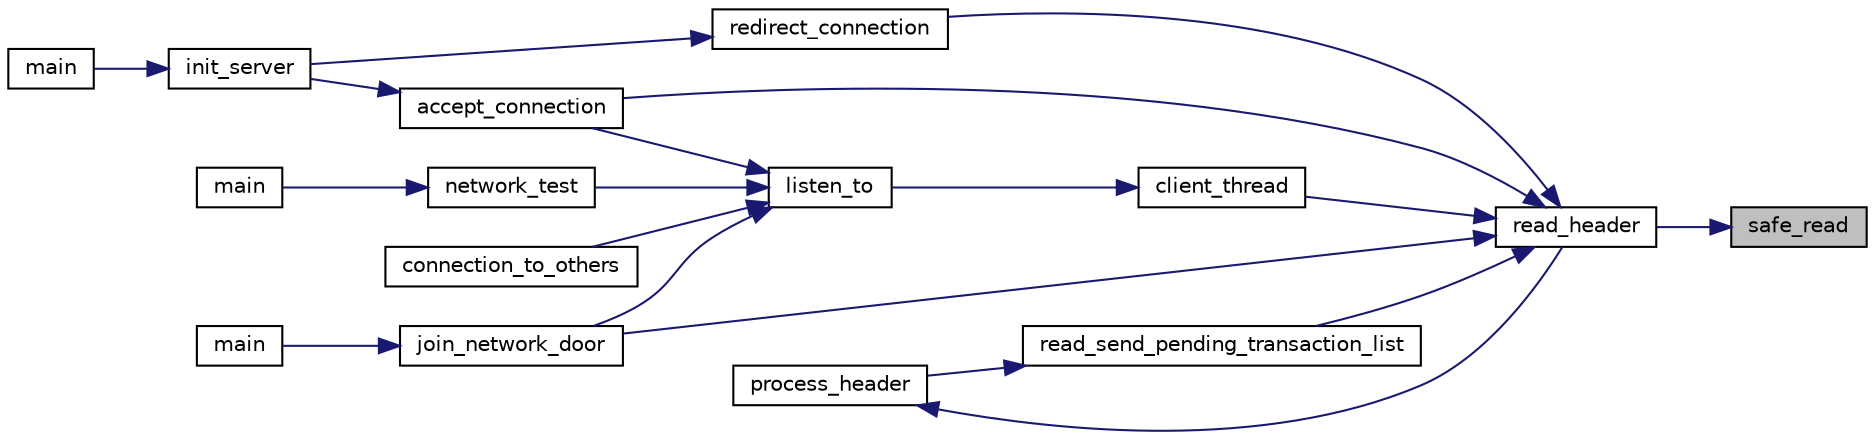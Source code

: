 digraph "safe_read"
{
 // LATEX_PDF_SIZE
  edge [fontname="Helvetica",fontsize="10",labelfontname="Helvetica",labelfontsize="10"];
  node [fontname="Helvetica",fontsize="10",shape=record];
  rankdir="RL";
  Node1 [label="safe_read",height=0.2,width=0.4,color="black", fillcolor="grey75", style="filled", fontcolor="black",tooltip="Reads safely in a file descriptor until '\\r\\n\\r\\n'."];
  Node1 -> Node2 [dir="back",color="midnightblue",fontsize="10",style="solid",fontname="Helvetica"];
  Node2 [label="read_header",height=0.2,width=0.4,color="black", fillcolor="white", style="filled",URL="$get__data_8h.html#a1f63104d8a019196f59d848bacafcaf0",tooltip="Waits a header in 'sockfd', reads it and processes it."];
  Node2 -> Node3 [dir="back",color="midnightblue",fontsize="10",style="solid",fontname="Helvetica"];
  Node3 [label="accept_connection",height=0.2,width=0.4,color="black", fillcolor="white", style="filled",URL="$server_8c.html#a51b8c8c4c2582cc90f8155bd9eaab4c0",tooltip=" "];
  Node3 -> Node4 [dir="back",color="midnightblue",fontsize="10",style="solid",fontname="Helvetica"];
  Node4 [label="init_server",height=0.2,width=0.4,color="black", fillcolor="white", style="filled",URL="$server_8h.html#a10fb306879537348fffef6ae68f70640",tooltip="Launches a server instance, connected to the peer-to-peer network 'hostname'."];
  Node4 -> Node5 [dir="back",color="midnightblue",fontsize="10",style="solid",fontname="Helvetica"];
  Node5 [label="main",height=0.2,width=0.4,color="black", fillcolor="white", style="filled",URL="$serverdoor_8c.html#ae66f6b31b5ad750f1fe042a706a4e3d4",tooltip=" "];
  Node2 -> Node6 [dir="back",color="midnightblue",fontsize="10",style="solid",fontname="Helvetica"];
  Node6 [label="client_thread",height=0.2,width=0.4,color="black", fillcolor="white", style="filled",URL="$network_2client_8h.html#a351b786eb662460f254da2ff204fcfcc",tooltip="Create a client thread."];
  Node6 -> Node7 [dir="back",color="midnightblue",fontsize="10",style="solid",fontname="Helvetica"];
  Node7 [label="listen_to",height=0.2,width=0.4,color="black", fillcolor="white", style="filled",URL="$network_2client_8h.html#a7be5d0a5ee88cfd1a654fc4813273708",tooltip="Tries to connect to the peer-to-peer network via a node in the Node structure."];
  Node7 -> Node3 [dir="back",color="midnightblue",fontsize="10",style="solid",fontname="Helvetica"];
  Node7 -> Node8 [dir="back",color="midnightblue",fontsize="10",style="solid",fontname="Helvetica"];
  Node8 [label="connection_to_others",height=0.2,width=0.4,color="black", fillcolor="white", style="filled",URL="$client_8h.html#ab7126685bb9b5dc07de54dbb8a8ba89d",tooltip=" "];
  Node7 -> Node9 [dir="back",color="midnightblue",fontsize="10",style="solid",fontname="Helvetica"];
  Node9 [label="join_network_door",height=0.2,width=0.4,color="black", fillcolor="white", style="filled",URL="$client_8h.html#a4bc5d82e85996fecc53fe3e97c2a7b98",tooltip=" "];
  Node9 -> Node10 [dir="back",color="midnightblue",fontsize="10",style="solid",fontname="Helvetica"];
  Node10 [label="main",height=0.2,width=0.4,color="black", fillcolor="white", style="filled",URL="$client_8c.html#a3c04138a5bfe5d72780bb7e82a18e627",tooltip=" "];
  Node7 -> Node11 [dir="back",color="midnightblue",fontsize="10",style="solid",fontname="Helvetica"];
  Node11 [label="network_test",height=0.2,width=0.4,color="black", fillcolor="white", style="filled",URL="$client__test_8h.html#ade76ed0fdf28b393fbdc89e611688256",tooltip=" "];
  Node11 -> Node12 [dir="back",color="midnightblue",fontsize="10",style="solid",fontname="Helvetica"];
  Node12 [label="main",height=0.2,width=0.4,color="black", fillcolor="white", style="filled",URL="$unit__testing_8c.html#ae66f6b31b5ad750f1fe042a706a4e3d4",tooltip=" "];
  Node2 -> Node9 [dir="back",color="midnightblue",fontsize="10",style="solid",fontname="Helvetica"];
  Node2 -> Node13 [dir="back",color="midnightblue",fontsize="10",style="solid",fontname="Helvetica"];
  Node13 [label="read_send_pending_transaction_list",height=0.2,width=0.4,color="black", fillcolor="white", style="filled",URL="$get__data_8h.html#a510587b3efb5dbf21a2c873ada26881a",tooltip="Read a socket sended pending transaction list."];
  Node13 -> Node14 [dir="back",color="midnightblue",fontsize="10",style="solid",fontname="Helvetica"];
  Node14 [label="process_header",height=0.2,width=0.4,color="black", fillcolor="white", style="filled",URL="$get__data_8c.html#acf73eaf498a41a592973793346c358d7",tooltip=" "];
  Node14 -> Node2 [dir="back",color="midnightblue",fontsize="10",style="solid",fontname="Helvetica"];
  Node2 -> Node15 [dir="back",color="midnightblue",fontsize="10",style="solid",fontname="Helvetica"];
  Node15 [label="redirect_connection",height=0.2,width=0.4,color="black", fillcolor="white", style="filled",URL="$server_8c.html#a84cf9ceb7f864ec15c6a0a51fec348ed",tooltip=" "];
  Node15 -> Node4 [dir="back",color="midnightblue",fontsize="10",style="solid",fontname="Helvetica"];
}
